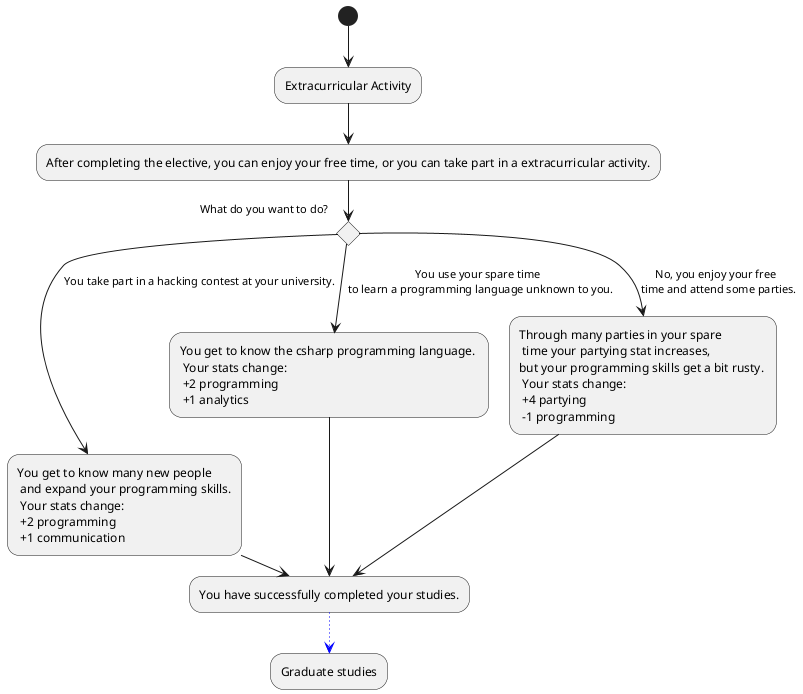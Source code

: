 @startuml
(*) --> "Extracurricular Activity"
--> "After completing the elective, you can enjoy your free time, or you can take part in a extracurricular activity."
if "What do you want to do?" then
--> [You use your spare time \n to learn a programming language unknown to you.] "You get to know the csharp programming language. \n Your stats change: \n +2 programming \n +1 analytics" as newL
else
--> [No, you enjoy your free \n time and attend some parties.] "Through many parties in your spare \n time your partying stat increases, \nbut your programming skills get a bit rusty. \n Your stats change: \n +4 partying \n -1 programming" as no
else 
--> [You take part in a hacking contest at your university.] "You get to know many new people \n and expand your programming skills.\n Your stats change:\n +2 programming \n +1 communication" as contest

newL --> "You have successfully completed your studies." as studyComplete 
no --> studyComplete
contest -> studyComplete

-[#blue,dotted]-> "Graduate studies"

@enduml